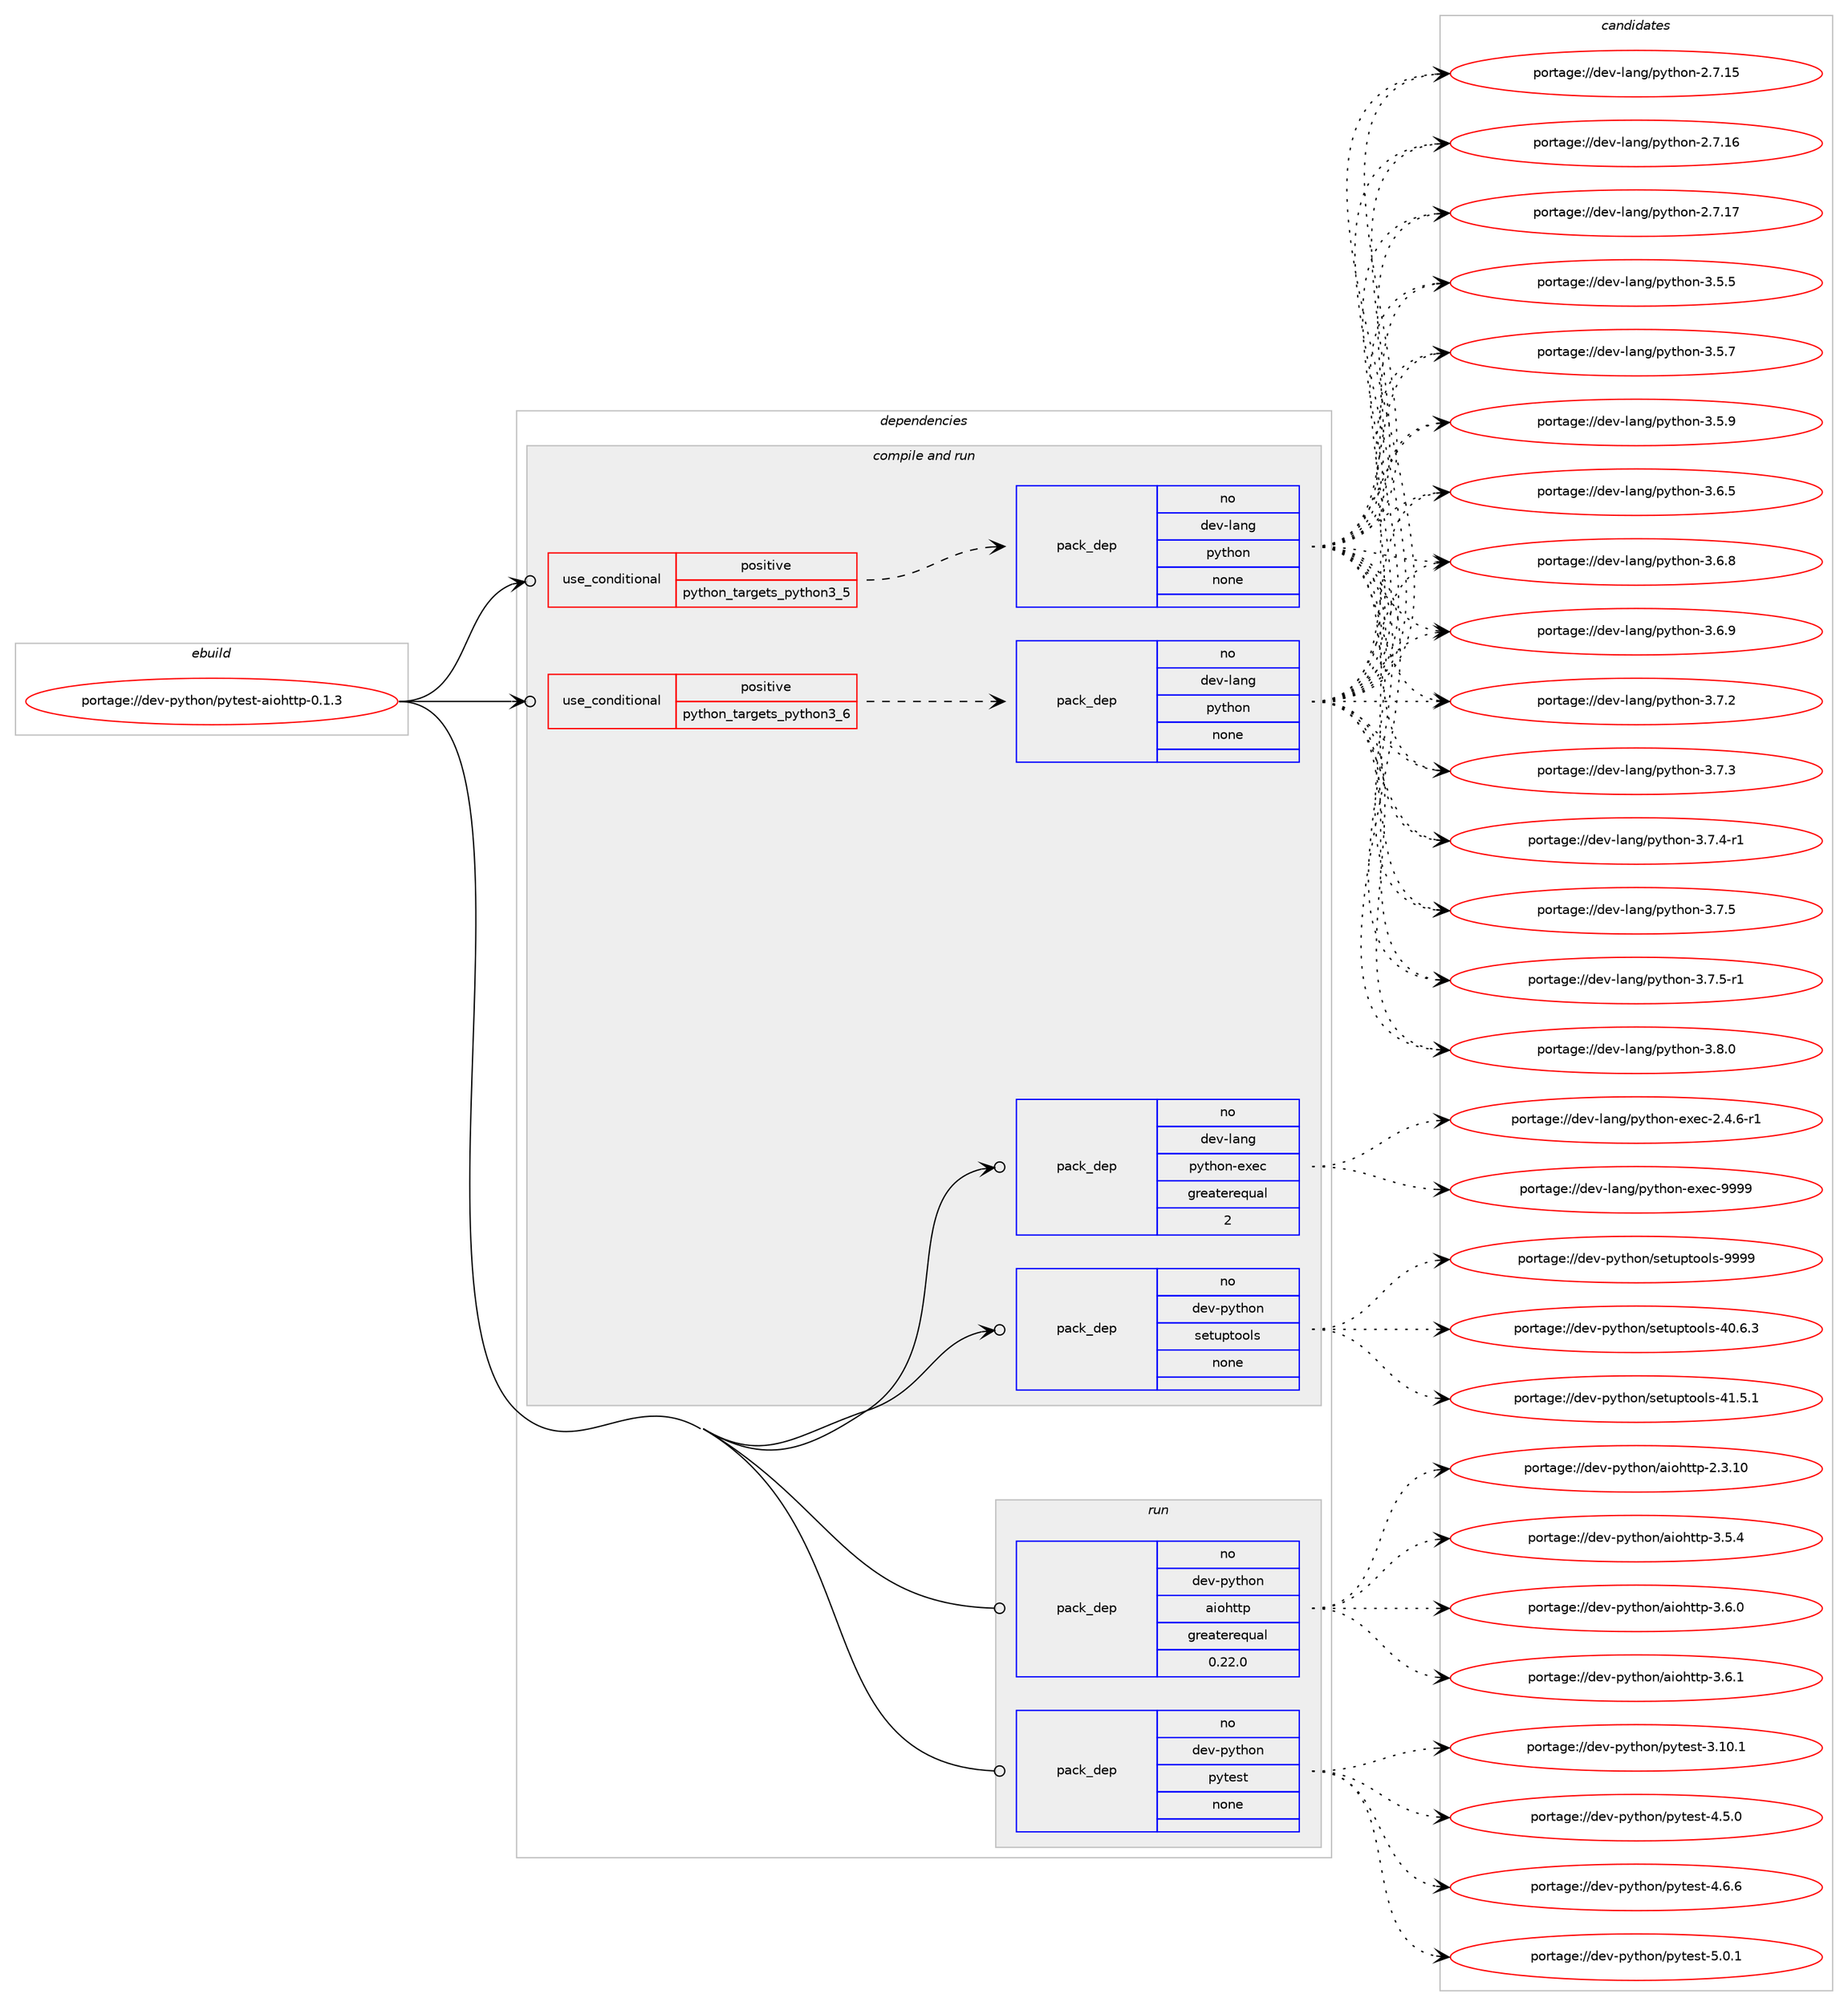 digraph prolog {

# *************
# Graph options
# *************

newrank=true;
concentrate=true;
compound=true;
graph [rankdir=LR,fontname=Helvetica,fontsize=10,ranksep=1.5];#, ranksep=2.5, nodesep=0.2];
edge  [arrowhead=vee];
node  [fontname=Helvetica,fontsize=10];

# **********
# The ebuild
# **********

subgraph cluster_leftcol {
color=gray;
rank=same;
label=<<i>ebuild</i>>;
id [label="portage://dev-python/pytest-aiohttp-0.1.3", color=red, width=4, href="../dev-python/pytest-aiohttp-0.1.3.svg"];
}

# ****************
# The dependencies
# ****************

subgraph cluster_midcol {
color=gray;
label=<<i>dependencies</i>>;
subgraph cluster_compile {
fillcolor="#eeeeee";
style=filled;
label=<<i>compile</i>>;
}
subgraph cluster_compileandrun {
fillcolor="#eeeeee";
style=filled;
label=<<i>compile and run</i>>;
subgraph cond36262 {
dependency164186 [label=<<TABLE BORDER="0" CELLBORDER="1" CELLSPACING="0" CELLPADDING="4"><TR><TD ROWSPAN="3" CELLPADDING="10">use_conditional</TD></TR><TR><TD>positive</TD></TR><TR><TD>python_targets_python3_5</TD></TR></TABLE>>, shape=none, color=red];
subgraph pack124536 {
dependency164187 [label=<<TABLE BORDER="0" CELLBORDER="1" CELLSPACING="0" CELLPADDING="4" WIDTH="220"><TR><TD ROWSPAN="6" CELLPADDING="30">pack_dep</TD></TR><TR><TD WIDTH="110">no</TD></TR><TR><TD>dev-lang</TD></TR><TR><TD>python</TD></TR><TR><TD>none</TD></TR><TR><TD></TD></TR></TABLE>>, shape=none, color=blue];
}
dependency164186:e -> dependency164187:w [weight=20,style="dashed",arrowhead="vee"];
}
id:e -> dependency164186:w [weight=20,style="solid",arrowhead="odotvee"];
subgraph cond36263 {
dependency164188 [label=<<TABLE BORDER="0" CELLBORDER="1" CELLSPACING="0" CELLPADDING="4"><TR><TD ROWSPAN="3" CELLPADDING="10">use_conditional</TD></TR><TR><TD>positive</TD></TR><TR><TD>python_targets_python3_6</TD></TR></TABLE>>, shape=none, color=red];
subgraph pack124537 {
dependency164189 [label=<<TABLE BORDER="0" CELLBORDER="1" CELLSPACING="0" CELLPADDING="4" WIDTH="220"><TR><TD ROWSPAN="6" CELLPADDING="30">pack_dep</TD></TR><TR><TD WIDTH="110">no</TD></TR><TR><TD>dev-lang</TD></TR><TR><TD>python</TD></TR><TR><TD>none</TD></TR><TR><TD></TD></TR></TABLE>>, shape=none, color=blue];
}
dependency164188:e -> dependency164189:w [weight=20,style="dashed",arrowhead="vee"];
}
id:e -> dependency164188:w [weight=20,style="solid",arrowhead="odotvee"];
subgraph pack124538 {
dependency164190 [label=<<TABLE BORDER="0" CELLBORDER="1" CELLSPACING="0" CELLPADDING="4" WIDTH="220"><TR><TD ROWSPAN="6" CELLPADDING="30">pack_dep</TD></TR><TR><TD WIDTH="110">no</TD></TR><TR><TD>dev-lang</TD></TR><TR><TD>python-exec</TD></TR><TR><TD>greaterequal</TD></TR><TR><TD>2</TD></TR></TABLE>>, shape=none, color=blue];
}
id:e -> dependency164190:w [weight=20,style="solid",arrowhead="odotvee"];
subgraph pack124539 {
dependency164191 [label=<<TABLE BORDER="0" CELLBORDER="1" CELLSPACING="0" CELLPADDING="4" WIDTH="220"><TR><TD ROWSPAN="6" CELLPADDING="30">pack_dep</TD></TR><TR><TD WIDTH="110">no</TD></TR><TR><TD>dev-python</TD></TR><TR><TD>setuptools</TD></TR><TR><TD>none</TD></TR><TR><TD></TD></TR></TABLE>>, shape=none, color=blue];
}
id:e -> dependency164191:w [weight=20,style="solid",arrowhead="odotvee"];
}
subgraph cluster_run {
fillcolor="#eeeeee";
style=filled;
label=<<i>run</i>>;
subgraph pack124540 {
dependency164192 [label=<<TABLE BORDER="0" CELLBORDER="1" CELLSPACING="0" CELLPADDING="4" WIDTH="220"><TR><TD ROWSPAN="6" CELLPADDING="30">pack_dep</TD></TR><TR><TD WIDTH="110">no</TD></TR><TR><TD>dev-python</TD></TR><TR><TD>aiohttp</TD></TR><TR><TD>greaterequal</TD></TR><TR><TD>0.22.0</TD></TR></TABLE>>, shape=none, color=blue];
}
id:e -> dependency164192:w [weight=20,style="solid",arrowhead="odot"];
subgraph pack124541 {
dependency164193 [label=<<TABLE BORDER="0" CELLBORDER="1" CELLSPACING="0" CELLPADDING="4" WIDTH="220"><TR><TD ROWSPAN="6" CELLPADDING="30">pack_dep</TD></TR><TR><TD WIDTH="110">no</TD></TR><TR><TD>dev-python</TD></TR><TR><TD>pytest</TD></TR><TR><TD>none</TD></TR><TR><TD></TD></TR></TABLE>>, shape=none, color=blue];
}
id:e -> dependency164193:w [weight=20,style="solid",arrowhead="odot"];
}
}

# **************
# The candidates
# **************

subgraph cluster_choices {
rank=same;
color=gray;
label=<<i>candidates</i>>;

subgraph choice124536 {
color=black;
nodesep=1;
choiceportage10010111845108971101034711212111610411111045504655464953 [label="portage://dev-lang/python-2.7.15", color=red, width=4,href="../dev-lang/python-2.7.15.svg"];
choiceportage10010111845108971101034711212111610411111045504655464954 [label="portage://dev-lang/python-2.7.16", color=red, width=4,href="../dev-lang/python-2.7.16.svg"];
choiceportage10010111845108971101034711212111610411111045504655464955 [label="portage://dev-lang/python-2.7.17", color=red, width=4,href="../dev-lang/python-2.7.17.svg"];
choiceportage100101118451089711010347112121116104111110455146534653 [label="portage://dev-lang/python-3.5.5", color=red, width=4,href="../dev-lang/python-3.5.5.svg"];
choiceportage100101118451089711010347112121116104111110455146534655 [label="portage://dev-lang/python-3.5.7", color=red, width=4,href="../dev-lang/python-3.5.7.svg"];
choiceportage100101118451089711010347112121116104111110455146534657 [label="portage://dev-lang/python-3.5.9", color=red, width=4,href="../dev-lang/python-3.5.9.svg"];
choiceportage100101118451089711010347112121116104111110455146544653 [label="portage://dev-lang/python-3.6.5", color=red, width=4,href="../dev-lang/python-3.6.5.svg"];
choiceportage100101118451089711010347112121116104111110455146544656 [label="portage://dev-lang/python-3.6.8", color=red, width=4,href="../dev-lang/python-3.6.8.svg"];
choiceportage100101118451089711010347112121116104111110455146544657 [label="portage://dev-lang/python-3.6.9", color=red, width=4,href="../dev-lang/python-3.6.9.svg"];
choiceportage100101118451089711010347112121116104111110455146554650 [label="portage://dev-lang/python-3.7.2", color=red, width=4,href="../dev-lang/python-3.7.2.svg"];
choiceportage100101118451089711010347112121116104111110455146554651 [label="portage://dev-lang/python-3.7.3", color=red, width=4,href="../dev-lang/python-3.7.3.svg"];
choiceportage1001011184510897110103471121211161041111104551465546524511449 [label="portage://dev-lang/python-3.7.4-r1", color=red, width=4,href="../dev-lang/python-3.7.4-r1.svg"];
choiceportage100101118451089711010347112121116104111110455146554653 [label="portage://dev-lang/python-3.7.5", color=red, width=4,href="../dev-lang/python-3.7.5.svg"];
choiceportage1001011184510897110103471121211161041111104551465546534511449 [label="portage://dev-lang/python-3.7.5-r1", color=red, width=4,href="../dev-lang/python-3.7.5-r1.svg"];
choiceportage100101118451089711010347112121116104111110455146564648 [label="portage://dev-lang/python-3.8.0", color=red, width=4,href="../dev-lang/python-3.8.0.svg"];
dependency164187:e -> choiceportage10010111845108971101034711212111610411111045504655464953:w [style=dotted,weight="100"];
dependency164187:e -> choiceportage10010111845108971101034711212111610411111045504655464954:w [style=dotted,weight="100"];
dependency164187:e -> choiceportage10010111845108971101034711212111610411111045504655464955:w [style=dotted,weight="100"];
dependency164187:e -> choiceportage100101118451089711010347112121116104111110455146534653:w [style=dotted,weight="100"];
dependency164187:e -> choiceportage100101118451089711010347112121116104111110455146534655:w [style=dotted,weight="100"];
dependency164187:e -> choiceportage100101118451089711010347112121116104111110455146534657:w [style=dotted,weight="100"];
dependency164187:e -> choiceportage100101118451089711010347112121116104111110455146544653:w [style=dotted,weight="100"];
dependency164187:e -> choiceportage100101118451089711010347112121116104111110455146544656:w [style=dotted,weight="100"];
dependency164187:e -> choiceportage100101118451089711010347112121116104111110455146544657:w [style=dotted,weight="100"];
dependency164187:e -> choiceportage100101118451089711010347112121116104111110455146554650:w [style=dotted,weight="100"];
dependency164187:e -> choiceportage100101118451089711010347112121116104111110455146554651:w [style=dotted,weight="100"];
dependency164187:e -> choiceportage1001011184510897110103471121211161041111104551465546524511449:w [style=dotted,weight="100"];
dependency164187:e -> choiceportage100101118451089711010347112121116104111110455146554653:w [style=dotted,weight="100"];
dependency164187:e -> choiceportage1001011184510897110103471121211161041111104551465546534511449:w [style=dotted,weight="100"];
dependency164187:e -> choiceportage100101118451089711010347112121116104111110455146564648:w [style=dotted,weight="100"];
}
subgraph choice124537 {
color=black;
nodesep=1;
choiceportage10010111845108971101034711212111610411111045504655464953 [label="portage://dev-lang/python-2.7.15", color=red, width=4,href="../dev-lang/python-2.7.15.svg"];
choiceportage10010111845108971101034711212111610411111045504655464954 [label="portage://dev-lang/python-2.7.16", color=red, width=4,href="../dev-lang/python-2.7.16.svg"];
choiceportage10010111845108971101034711212111610411111045504655464955 [label="portage://dev-lang/python-2.7.17", color=red, width=4,href="../dev-lang/python-2.7.17.svg"];
choiceportage100101118451089711010347112121116104111110455146534653 [label="portage://dev-lang/python-3.5.5", color=red, width=4,href="../dev-lang/python-3.5.5.svg"];
choiceportage100101118451089711010347112121116104111110455146534655 [label="portage://dev-lang/python-3.5.7", color=red, width=4,href="../dev-lang/python-3.5.7.svg"];
choiceportage100101118451089711010347112121116104111110455146534657 [label="portage://dev-lang/python-3.5.9", color=red, width=4,href="../dev-lang/python-3.5.9.svg"];
choiceportage100101118451089711010347112121116104111110455146544653 [label="portage://dev-lang/python-3.6.5", color=red, width=4,href="../dev-lang/python-3.6.5.svg"];
choiceportage100101118451089711010347112121116104111110455146544656 [label="portage://dev-lang/python-3.6.8", color=red, width=4,href="../dev-lang/python-3.6.8.svg"];
choiceportage100101118451089711010347112121116104111110455146544657 [label="portage://dev-lang/python-3.6.9", color=red, width=4,href="../dev-lang/python-3.6.9.svg"];
choiceportage100101118451089711010347112121116104111110455146554650 [label="portage://dev-lang/python-3.7.2", color=red, width=4,href="../dev-lang/python-3.7.2.svg"];
choiceportage100101118451089711010347112121116104111110455146554651 [label="portage://dev-lang/python-3.7.3", color=red, width=4,href="../dev-lang/python-3.7.3.svg"];
choiceportage1001011184510897110103471121211161041111104551465546524511449 [label="portage://dev-lang/python-3.7.4-r1", color=red, width=4,href="../dev-lang/python-3.7.4-r1.svg"];
choiceportage100101118451089711010347112121116104111110455146554653 [label="portage://dev-lang/python-3.7.5", color=red, width=4,href="../dev-lang/python-3.7.5.svg"];
choiceportage1001011184510897110103471121211161041111104551465546534511449 [label="portage://dev-lang/python-3.7.5-r1", color=red, width=4,href="../dev-lang/python-3.7.5-r1.svg"];
choiceportage100101118451089711010347112121116104111110455146564648 [label="portage://dev-lang/python-3.8.0", color=red, width=4,href="../dev-lang/python-3.8.0.svg"];
dependency164189:e -> choiceportage10010111845108971101034711212111610411111045504655464953:w [style=dotted,weight="100"];
dependency164189:e -> choiceportage10010111845108971101034711212111610411111045504655464954:w [style=dotted,weight="100"];
dependency164189:e -> choiceportage10010111845108971101034711212111610411111045504655464955:w [style=dotted,weight="100"];
dependency164189:e -> choiceportage100101118451089711010347112121116104111110455146534653:w [style=dotted,weight="100"];
dependency164189:e -> choiceportage100101118451089711010347112121116104111110455146534655:w [style=dotted,weight="100"];
dependency164189:e -> choiceportage100101118451089711010347112121116104111110455146534657:w [style=dotted,weight="100"];
dependency164189:e -> choiceportage100101118451089711010347112121116104111110455146544653:w [style=dotted,weight="100"];
dependency164189:e -> choiceportage100101118451089711010347112121116104111110455146544656:w [style=dotted,weight="100"];
dependency164189:e -> choiceportage100101118451089711010347112121116104111110455146544657:w [style=dotted,weight="100"];
dependency164189:e -> choiceportage100101118451089711010347112121116104111110455146554650:w [style=dotted,weight="100"];
dependency164189:e -> choiceportage100101118451089711010347112121116104111110455146554651:w [style=dotted,weight="100"];
dependency164189:e -> choiceportage1001011184510897110103471121211161041111104551465546524511449:w [style=dotted,weight="100"];
dependency164189:e -> choiceportage100101118451089711010347112121116104111110455146554653:w [style=dotted,weight="100"];
dependency164189:e -> choiceportage1001011184510897110103471121211161041111104551465546534511449:w [style=dotted,weight="100"];
dependency164189:e -> choiceportage100101118451089711010347112121116104111110455146564648:w [style=dotted,weight="100"];
}
subgraph choice124538 {
color=black;
nodesep=1;
choiceportage10010111845108971101034711212111610411111045101120101994550465246544511449 [label="portage://dev-lang/python-exec-2.4.6-r1", color=red, width=4,href="../dev-lang/python-exec-2.4.6-r1.svg"];
choiceportage10010111845108971101034711212111610411111045101120101994557575757 [label="portage://dev-lang/python-exec-9999", color=red, width=4,href="../dev-lang/python-exec-9999.svg"];
dependency164190:e -> choiceportage10010111845108971101034711212111610411111045101120101994550465246544511449:w [style=dotted,weight="100"];
dependency164190:e -> choiceportage10010111845108971101034711212111610411111045101120101994557575757:w [style=dotted,weight="100"];
}
subgraph choice124539 {
color=black;
nodesep=1;
choiceportage100101118451121211161041111104711510111611711211611111110811545524846544651 [label="portage://dev-python/setuptools-40.6.3", color=red, width=4,href="../dev-python/setuptools-40.6.3.svg"];
choiceportage100101118451121211161041111104711510111611711211611111110811545524946534649 [label="portage://dev-python/setuptools-41.5.1", color=red, width=4,href="../dev-python/setuptools-41.5.1.svg"];
choiceportage10010111845112121116104111110471151011161171121161111111081154557575757 [label="portage://dev-python/setuptools-9999", color=red, width=4,href="../dev-python/setuptools-9999.svg"];
dependency164191:e -> choiceportage100101118451121211161041111104711510111611711211611111110811545524846544651:w [style=dotted,weight="100"];
dependency164191:e -> choiceportage100101118451121211161041111104711510111611711211611111110811545524946534649:w [style=dotted,weight="100"];
dependency164191:e -> choiceportage10010111845112121116104111110471151011161171121161111111081154557575757:w [style=dotted,weight="100"];
}
subgraph choice124540 {
color=black;
nodesep=1;
choiceportage10010111845112121116104111110479710511110411611611245504651464948 [label="portage://dev-python/aiohttp-2.3.10", color=red, width=4,href="../dev-python/aiohttp-2.3.10.svg"];
choiceportage100101118451121211161041111104797105111104116116112455146534652 [label="portage://dev-python/aiohttp-3.5.4", color=red, width=4,href="../dev-python/aiohttp-3.5.4.svg"];
choiceportage100101118451121211161041111104797105111104116116112455146544648 [label="portage://dev-python/aiohttp-3.6.0", color=red, width=4,href="../dev-python/aiohttp-3.6.0.svg"];
choiceportage100101118451121211161041111104797105111104116116112455146544649 [label="portage://dev-python/aiohttp-3.6.1", color=red, width=4,href="../dev-python/aiohttp-3.6.1.svg"];
dependency164192:e -> choiceportage10010111845112121116104111110479710511110411611611245504651464948:w [style=dotted,weight="100"];
dependency164192:e -> choiceportage100101118451121211161041111104797105111104116116112455146534652:w [style=dotted,weight="100"];
dependency164192:e -> choiceportage100101118451121211161041111104797105111104116116112455146544648:w [style=dotted,weight="100"];
dependency164192:e -> choiceportage100101118451121211161041111104797105111104116116112455146544649:w [style=dotted,weight="100"];
}
subgraph choice124541 {
color=black;
nodesep=1;
choiceportage100101118451121211161041111104711212111610111511645514649484649 [label="portage://dev-python/pytest-3.10.1", color=red, width=4,href="../dev-python/pytest-3.10.1.svg"];
choiceportage1001011184511212111610411111047112121116101115116455246534648 [label="portage://dev-python/pytest-4.5.0", color=red, width=4,href="../dev-python/pytest-4.5.0.svg"];
choiceportage1001011184511212111610411111047112121116101115116455246544654 [label="portage://dev-python/pytest-4.6.6", color=red, width=4,href="../dev-python/pytest-4.6.6.svg"];
choiceportage1001011184511212111610411111047112121116101115116455346484649 [label="portage://dev-python/pytest-5.0.1", color=red, width=4,href="../dev-python/pytest-5.0.1.svg"];
dependency164193:e -> choiceportage100101118451121211161041111104711212111610111511645514649484649:w [style=dotted,weight="100"];
dependency164193:e -> choiceportage1001011184511212111610411111047112121116101115116455246534648:w [style=dotted,weight="100"];
dependency164193:e -> choiceportage1001011184511212111610411111047112121116101115116455246544654:w [style=dotted,weight="100"];
dependency164193:e -> choiceportage1001011184511212111610411111047112121116101115116455346484649:w [style=dotted,weight="100"];
}
}

}

